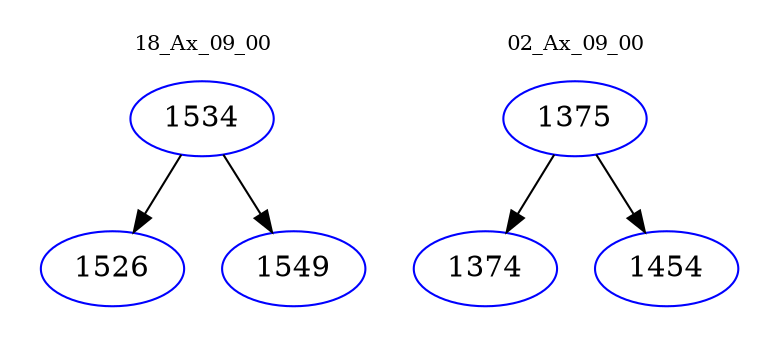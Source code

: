 digraph{
subgraph cluster_0 {
color = white
label = "18_Ax_09_00";
fontsize=10;
T0_1534 [label="1534", color="blue"]
T0_1534 -> T0_1526 [color="black"]
T0_1526 [label="1526", color="blue"]
T0_1534 -> T0_1549 [color="black"]
T0_1549 [label="1549", color="blue"]
}
subgraph cluster_1 {
color = white
label = "02_Ax_09_00";
fontsize=10;
T1_1375 [label="1375", color="blue"]
T1_1375 -> T1_1374 [color="black"]
T1_1374 [label="1374", color="blue"]
T1_1375 -> T1_1454 [color="black"]
T1_1454 [label="1454", color="blue"]
}
}
